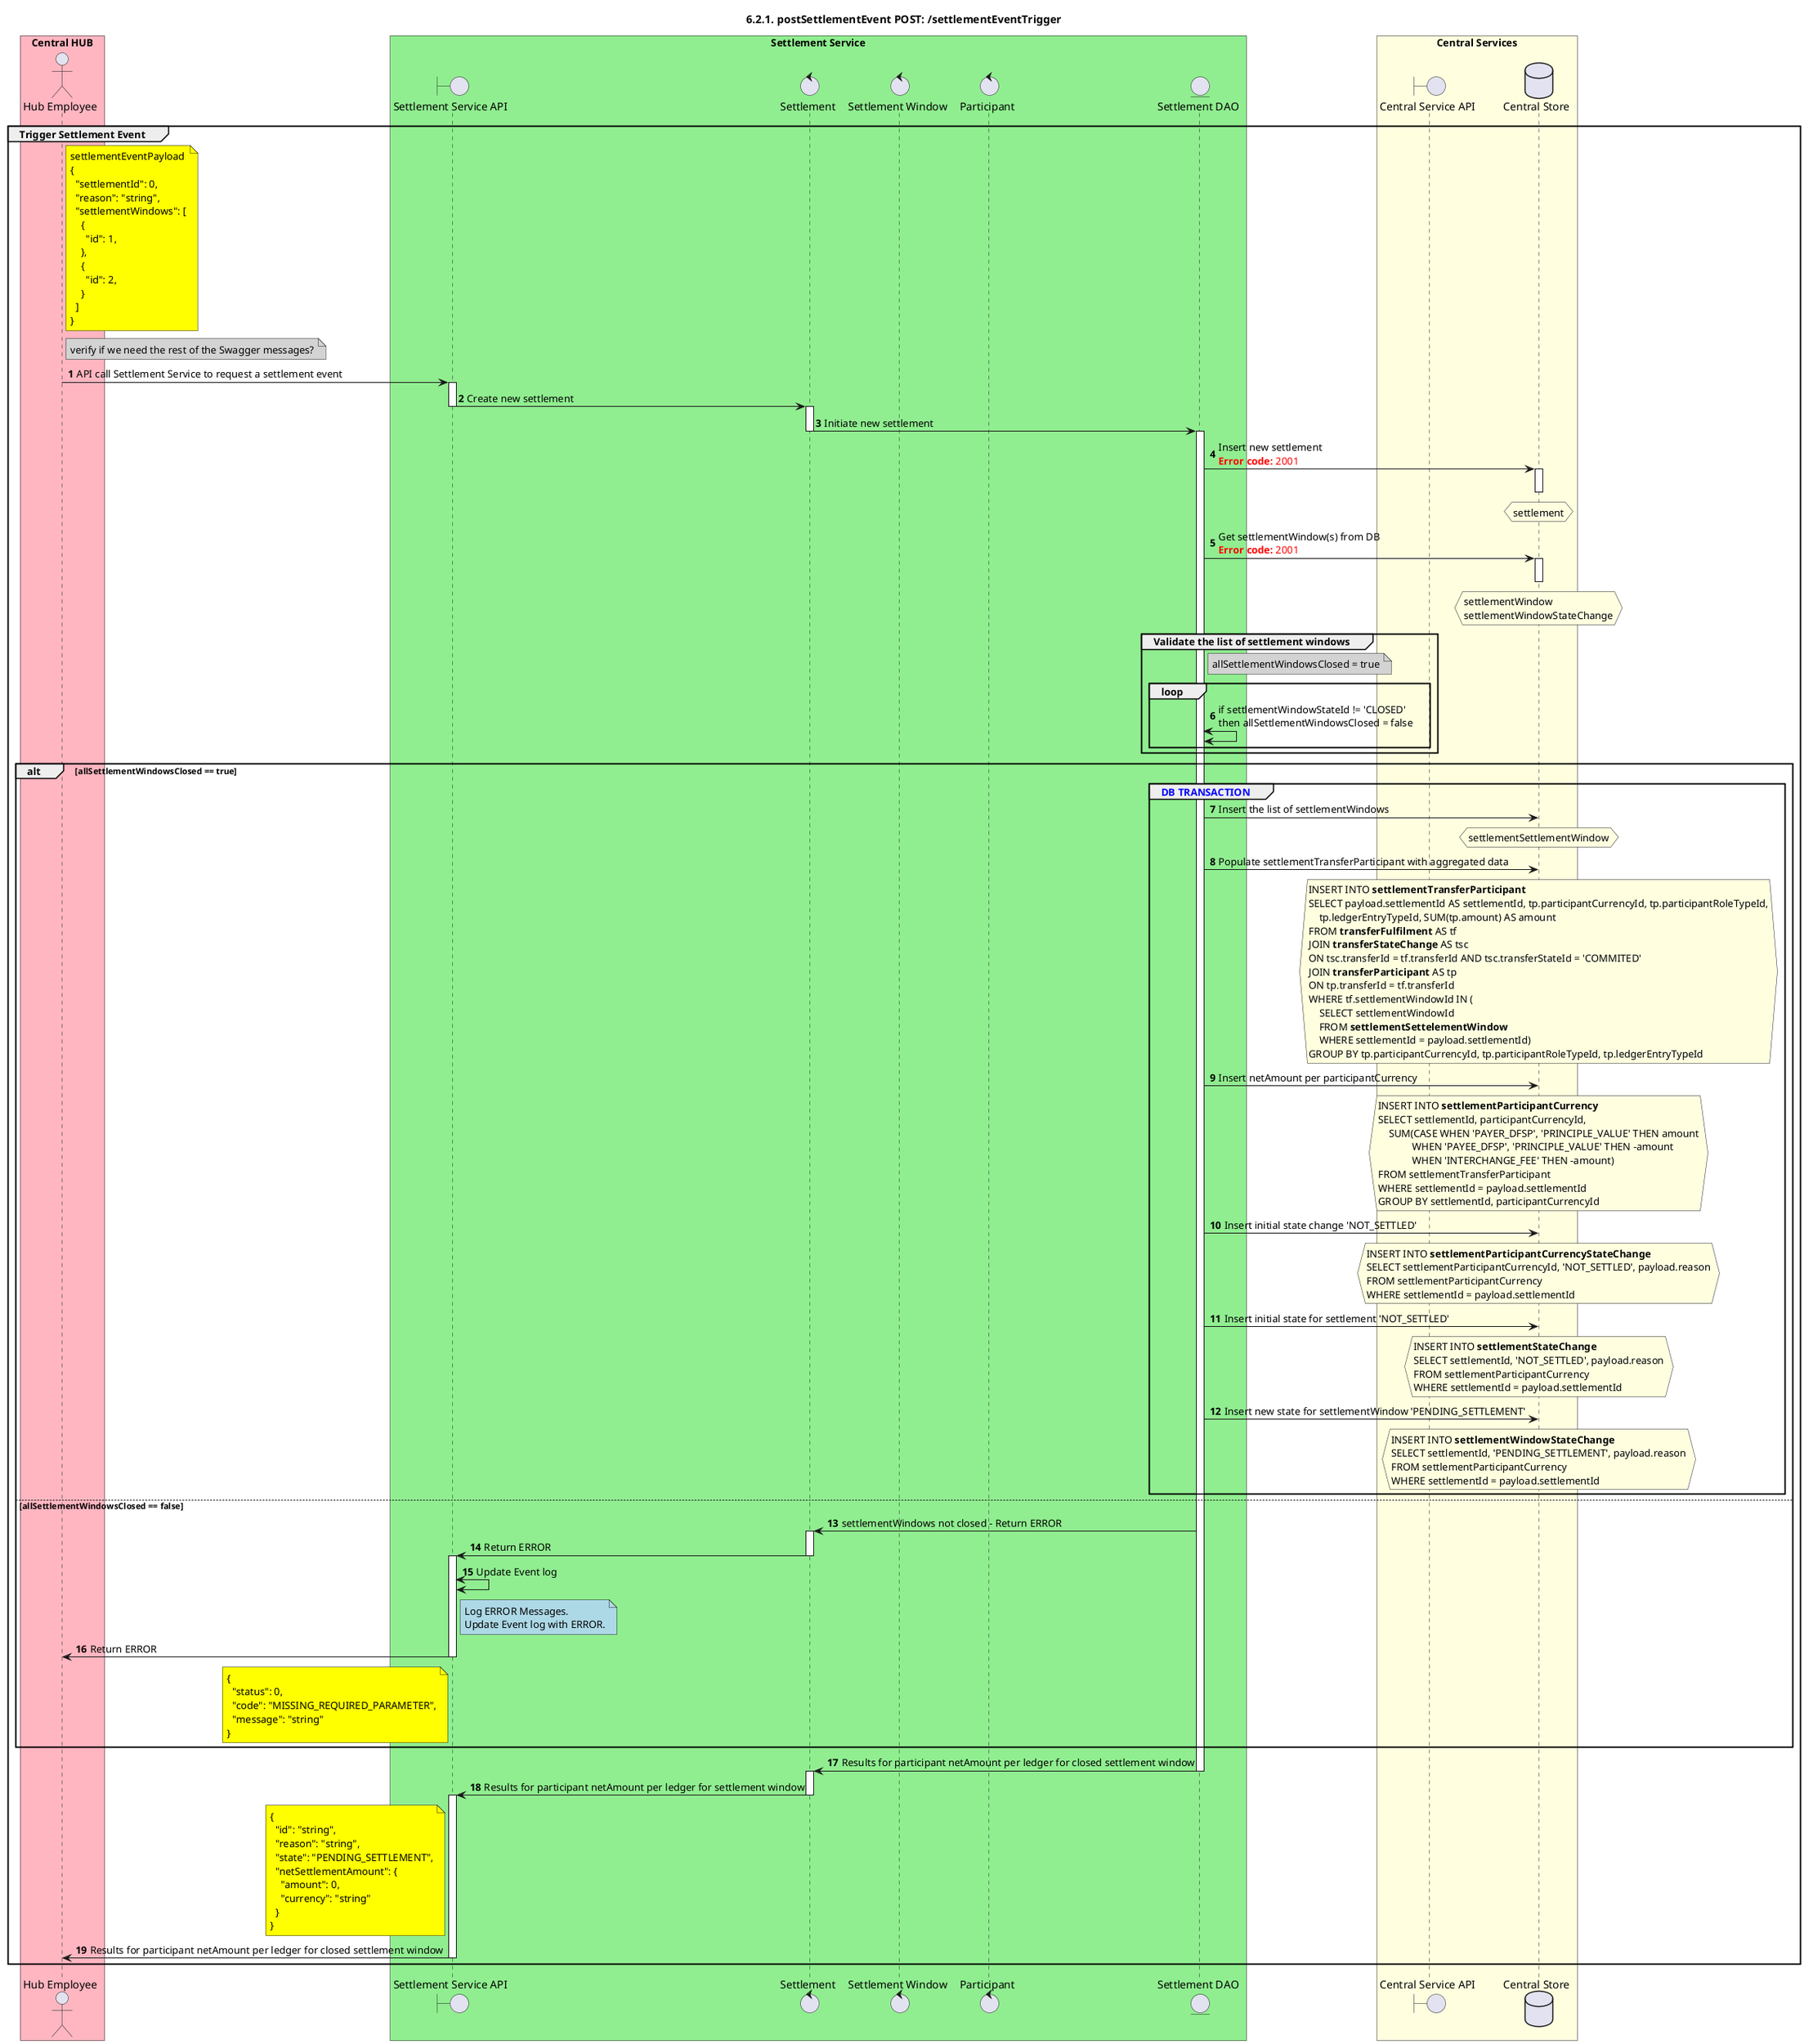 @startuml
' declate title
title 6.2.1. postSettlementEvent POST: /settlementEventTrigger

autonumber

' Actor Keys:

' declare actors

actor "Hub Employee" as OPERATOR

boundary "Settlement Service API" as SSAPI
control "Settlement" as SETTLEMENT
control "Settlement Window" as SETTLEWINDOW
control "Participant" as PARTICIPANT
entity "Settlement DAO" as SETTLE_DAO

boundary "Central Service API" as CSAPI
database "Central Store" as DB

box "Central HUB" #LightPink
    participant OPERATOR
end box

box "Settlement Service" #LightGreen
    participant SSAPI
    participant SETTLEMENT
    participant SETTLEWINDOW
    participant PARTICIPANT
    participant SETTLE_DAO
end box

box "Central Services" #LightYellow
    participant CSAPI
    participant DB
end box

' start flow

group Trigger Settlement Event
    note right of OPERATOR #Yellow
        settlementEventPayload
        {
          "settlementId": 0,
          "reason": "string",
          "settlementWindows": [
            {
              "id": 1,
            },
            {
              "id": 2,
            }
          ]
        }
    end note
    note right of OPERATOR #LightGray
        verify if we need the rest of the Swagger messages?
    end note
    OPERATOR -> SSAPI: API call Settlement Service to request a settlement event
    activate SSAPI
    SSAPI-> SETTLEMENT: Create new settlement
    deactivate SSAPI
    activate SETTLEMENT
    SETTLEMENT -> SETTLE_DAO: Initiate new settlement
    deactivate SETTLEMENT
    activate SETTLE_DAO

    SETTLE_DAO -> DB: Insert new settlement \n<color #FF0000><b>Error code:</b> 2001</color>
    activate DB
    hnote over DB #LightYellow
        settlement
    end hnote
    deactivate DB
    deactivate SETTLEMENT
    SETTLE_DAO -> DB: Get settlementWindow(s) from DB \n<color #FF0000><b>Error code:</b> 2001</color>
    activate DB
    hnote over DB #LightYellow
        settlementWindow
        settlementWindowStateChange
    end hnote
    deactivate DB
    group Validate the list of settlement windows
        note right of SETTLE_DAO #LightGray
            allSettlementWindowsClosed = true
        end note
        loop
            SETTLE_DAO <-> SETTLE_DAO: if settlementWindowStateId != 'CLOSED' \nthen allSettlementWindowsClosed = false
        end loop
    end
    alt allSettlementWindowsClosed == true
        group <color #blue>DB TRANSACTION</color>
            SETTLE_DAO -> DB: Insert the list of settlementWindows
            hnote over DB #LightYellow
                settlementSettlementWindow
            end hnote
            SETTLE_DAO -> DB: Populate settlementTransferParticipant with aggregated data
            hnote over DB #LightYellow
                INSERT INTO **settlementTransferParticipant**
                SELECT payload.settlementId AS settlementId, tp.participantCurrencyId, tp.participantRoleTypeId,
                    tp.ledgerEntryTypeId, SUM(tp.amount) AS amount
                FROM **transferFulfilment** AS tf
                JOIN **transferStateChange** AS tsc
                ON tsc.transferId = tf.transferId AND tsc.transferStateId = 'COMMITED'
                JOIN **transferParticipant** AS tp
                ON tp.transferId = tf.transferId
                WHERE tf.settlementWindowId IN (
                    SELECT settlementWindowId
                    FROM **settlementSettelementWindow**
                    WHERE settlementId = payload.settlementId)
                GROUP BY tp.participantCurrencyId, tp.participantRoleTypeId, tp.ledgerEntryTypeId
            end hnote

            SETTLE_DAO -> DB: Insert netAmount per participantCurrency
            hnote over DB #LightYellow
                INSERT INTO **settlementParticipantCurrency**
                SELECT settlementId, participantCurrencyId,
                    SUM(CASE WHEN 'PAYER_DFSP', 'PRINCIPLE_VALUE' THEN amount
                             WHEN 'PAYEE_DFSP', 'PRINCIPLE_VALUE' THEN -amount
                             WHEN 'INTERCHANGE_FEE' THEN -amount)
                FROM settlementTransferParticipant
                WHERE settlementId = payload.settlementId
                GROUP BY settlementId, participantCurrencyId
            end hnote

            SETTLE_DAO -> DB: Insert initial state change 'NOT_SETTLED'
            hnote over DB #LightYellow
                INSERT INTO **settlementParticipantCurrencyStateChange**
                SELECT settlementParticipantCurrencyId, 'NOT_SETTLED', payload.reason
                FROM settlementParticipantCurrency
                WHERE settlementId = payload.settlementId
            end hnote

            SETTLE_DAO -> DB: Insert initial state for settlement 'NOT_SETTLED'
            hnote over DB #LightYellow
                INSERT INTO **settlementStateChange**
                SELECT settlementId, 'NOT_SETTLED', payload.reason
                FROM settlementParticipantCurrency
                WHERE settlementId = payload.settlementId
            end hnote

            SETTLE_DAO -> DB: Insert new state for settlementWindow 'PENDING_SETTLEMENT'
            hnote over DB #LightYellow
                INSERT INTO **settlementWindowStateChange**
                SELECT settlementId, 'PENDING_SETTLEMENT', payload.reason
                FROM settlementParticipantCurrency
                WHERE settlementId = payload.settlementId
            end hnote
        end

    else allSettlementWindowsClosed == false
        SETTLE_DAO -> SETTLEMENT: settlementWindows not closed - Return ERROR
        activate SETTLEMENT
        SETTLEMENT -> SSAPI: Return ERROR
        deactivate SETTLEMENT
        activate SSAPI
        SSAPI <-> SSAPI: Update Event log
        note right of SSAPI #LightBlue
            Log ERROR Messages.
            Update Event log with ERROR.
            end note
        OPERATOR <- SSAPI: Return ERROR
        note left of SSAPI #Yellow
            {
              "status": 0,
              "code": "MISSING_REQUIRED_PARAMETER",
              "message": "string"
            }
        end note
        deactivate SSAPI
    end

    SETTLEMENT <- SETTLE_DAO: Results for participant netAmount per ledger for closed settlement window
    deactivate SETTLE_DAO
    activate SETTLEMENT
    SETTLEMENT -> SSAPI: Results for participant netAmount per ledger for settlement window
    note left of SSAPI #Yellow
        {
          "id": "string",
          "reason": "string",
          "state": "PENDING_SETTLEMENT",
          "netSettlementAmount": {
            "amount": 0,
            "currency": "string"
          }
        }
    end note
    deactivate SETTLEMENT
    activate SSAPI
    SSAPI -> OPERATOR: Results for participant netAmount per ledger for closed settlement window
    deactivate SSAPI
end
@enduml